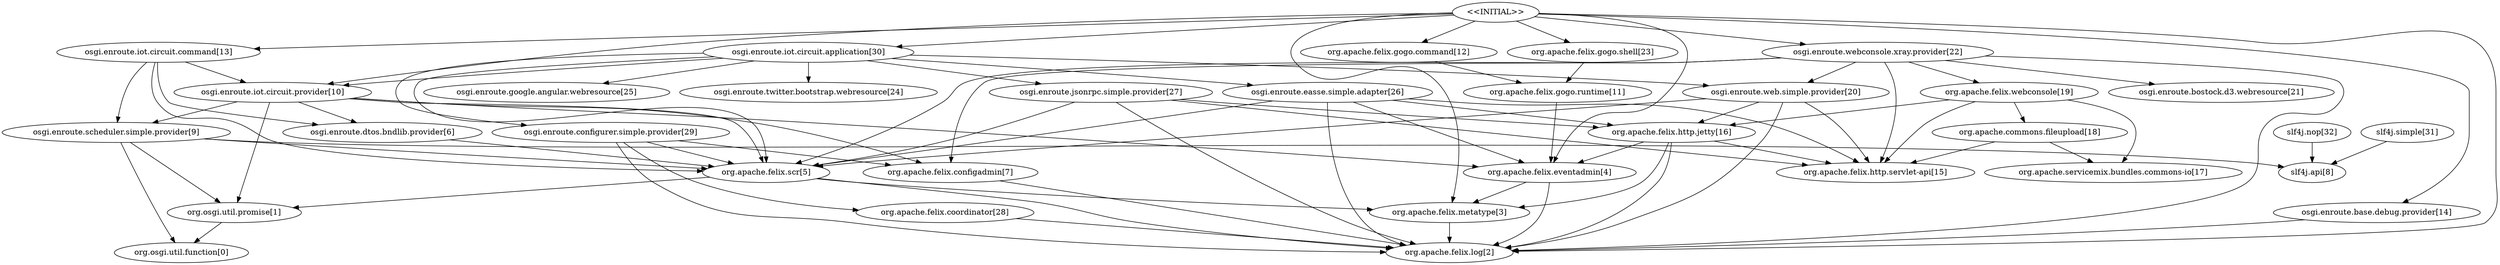 digraph "debug.bndrun" {
  "<<INITIAL>>" -> "org.apache.felix.eventadmin[4]"
  "<<INITIAL>>" -> "org.apache.felix.gogo.command[12]"
  "<<INITIAL>>" -> "osgi.enroute.iot.circuit.command[13]"
  "<<INITIAL>>" -> "org.apache.felix.metatype[3]"
  "<<INITIAL>>" -> "osgi.enroute.base.debug.provider[14]"
  "<<INITIAL>>" -> "org.apache.felix.gogo.shell[23]"
  "<<INITIAL>>" -> "osgi.enroute.webconsole.xray.provider[22]"
  "<<INITIAL>>" -> "osgi.enroute.iot.circuit.application[30]"
  "<<INITIAL>>" -> "osgi.enroute.iot.circuit.provider[10]"
  "<<INITIAL>>" -> "org.apache.felix.log[2]"
  "slf4j.simple[31]" -> "slf4j.api[8]"
  "osgi.enroute.iot.circuit.provider[10]" -> "org.apache.felix.eventadmin[4]"
  "osgi.enroute.iot.circuit.provider[10]" -> "osgi.enroute.dtos.bndlib.provider[6]"
  "osgi.enroute.iot.circuit.provider[10]" -> "osgi.enroute.scheduler.simple.provider[9]"
  "osgi.enroute.iot.circuit.provider[10]" -> "org.apache.felix.configadmin[7]"
  "osgi.enroute.iot.circuit.provider[10]" -> "org.apache.felix.scr[5]"
  "osgi.enroute.iot.circuit.provider[10]" -> "org.osgi.util.promise[1]"
  "org.osgi.util.promise[1]" -> "org.osgi.util.function[0]"
  "org.apache.felix.gogo.runtime[11]" -> "org.apache.felix.eventadmin[4]"
  "org.apache.felix.eventadmin[4]" -> "org.apache.felix.metatype[3]"
  "org.apache.felix.eventadmin[4]" -> "org.apache.felix.log[2]"
  "org.apache.felix.gogo.command[12]" -> "org.apache.felix.gogo.runtime[11]"
  "osgi.enroute.dtos.bndlib.provider[6]" -> "org.apache.felix.scr[5]"
  "osgi.enroute.iot.circuit.command[13]" -> "osgi.enroute.dtos.bndlib.provider[6]"
  "osgi.enroute.iot.circuit.command[13]" -> "osgi.enroute.scheduler.simple.provider[9]"
  "osgi.enroute.iot.circuit.command[13]" -> "org.apache.felix.scr[5]"
  "osgi.enroute.iot.circuit.command[13]" -> "osgi.enroute.iot.circuit.provider[10]"
  "org.apache.felix.configadmin[7]" -> "org.apache.felix.log[2]"
  "osgi.enroute.base.debug.provider[14]" -> "org.apache.felix.log[2]"
  "org.apache.felix.http.jetty[16]" -> "org.apache.felix.eventadmin[4]"
  "org.apache.felix.http.jetty[16]" -> "org.apache.felix.metatype[3]"
  "org.apache.felix.http.jetty[16]" -> "org.apache.felix.http.servlet-api[15]"
  "org.apache.felix.http.jetty[16]" -> "org.apache.felix.log[2]"
  "osgi.enroute.webconsole.xray.provider[22]" -> "org.apache.felix.configadmin[7]"
  "osgi.enroute.webconsole.xray.provider[22]" -> "org.apache.felix.http.servlet-api[15]"
  "osgi.enroute.webconsole.xray.provider[22]" -> "org.apache.felix.scr[5]"
  "osgi.enroute.webconsole.xray.provider[22]" -> "osgi.enroute.web.simple.provider[20]"
  "osgi.enroute.webconsole.xray.provider[22]" -> "osgi.enroute.bostock.d3.webresource[21]"
  "osgi.enroute.webconsole.xray.provider[22]" -> "org.apache.felix.log[2]"
  "osgi.enroute.webconsole.xray.provider[22]" -> "org.apache.felix.webconsole[19]"
  "org.apache.felix.scr[5]" -> "org.apache.felix.metatype[3]"
  "org.apache.felix.scr[5]" -> "org.apache.felix.log[2]"
  "org.apache.felix.scr[5]" -> "org.osgi.util.promise[1]"
  "org.apache.felix.webconsole[19]" -> "org.apache.felix.http.servlet-api[15]"
  "org.apache.felix.webconsole[19]" -> "org.apache.felix.http.jetty[16]"
  "org.apache.felix.webconsole[19]" -> "org.apache.commons.fileupload[18]"
  "org.apache.felix.webconsole[19]" -> "org.apache.servicemix.bundles.commons-io[17]"
  "osgi.enroute.easse.simple.adapter[26]" -> "org.apache.felix.eventadmin[4]"
  "osgi.enroute.easse.simple.adapter[26]" -> "org.apache.felix.http.servlet-api[15]"
  "osgi.enroute.easse.simple.adapter[26]" -> "org.apache.felix.http.jetty[16]"
  "osgi.enroute.easse.simple.adapter[26]" -> "org.apache.felix.scr[5]"
  "osgi.enroute.easse.simple.adapter[26]" -> "org.apache.felix.log[2]"
  "org.apache.felix.coordinator[28]" -> "org.apache.felix.log[2]"
  "slf4j.nop[32]" -> "slf4j.api[8]"
  "osgi.enroute.scheduler.simple.provider[9]" -> "org.osgi.util.function[0]"
  "osgi.enroute.scheduler.simple.provider[9]" -> "slf4j.api[8]"
  "osgi.enroute.scheduler.simple.provider[9]" -> "org.apache.felix.scr[5]"
  "osgi.enroute.scheduler.simple.provider[9]" -> "org.osgi.util.promise[1]"
  "org.apache.felix.metatype[3]" -> "org.apache.felix.log[2]"
  "osgi.enroute.jsonrpc.simple.provider[27]" -> "org.apache.felix.http.servlet-api[15]"
  "osgi.enroute.jsonrpc.simple.provider[27]" -> "org.apache.felix.http.jetty[16]"
  "osgi.enroute.jsonrpc.simple.provider[27]" -> "org.apache.felix.scr[5]"
  "osgi.enroute.jsonrpc.simple.provider[27]" -> "org.apache.felix.log[2]"
  "org.apache.felix.gogo.shell[23]" -> "org.apache.felix.gogo.runtime[11]"
  "osgi.enroute.configurer.simple.provider[29]" -> "org.apache.felix.coordinator[28]"
  "osgi.enroute.configurer.simple.provider[29]" -> "org.apache.felix.configadmin[7]"
  "osgi.enroute.configurer.simple.provider[29]" -> "org.apache.felix.scr[5]"
  "osgi.enroute.configurer.simple.provider[29]" -> "org.apache.felix.log[2]"
  "osgi.enroute.iot.circuit.application[30]" -> "osgi.enroute.jsonrpc.simple.provider[27]"
  "osgi.enroute.iot.circuit.application[30]" -> "osgi.enroute.google.angular.webresource[25]"
  "osgi.enroute.iot.circuit.application[30]" -> "osgi.enroute.twitter.bootstrap.webresource[24]"
  "osgi.enroute.iot.circuit.application[30]" -> "osgi.enroute.configurer.simple.provider[29]"
  "osgi.enroute.iot.circuit.application[30]" -> "org.apache.felix.scr[5]"
  "osgi.enroute.iot.circuit.application[30]" -> "osgi.enroute.web.simple.provider[20]"
  "osgi.enroute.iot.circuit.application[30]" -> "osgi.enroute.iot.circuit.provider[10]"
  "osgi.enroute.iot.circuit.application[30]" -> "osgi.enroute.easse.simple.adapter[26]"
  "osgi.enroute.web.simple.provider[20]" -> "org.apache.felix.http.servlet-api[15]"
  "osgi.enroute.web.simple.provider[20]" -> "org.apache.felix.http.jetty[16]"
  "osgi.enroute.web.simple.provider[20]" -> "org.apache.felix.scr[5]"
  "osgi.enroute.web.simple.provider[20]" -> "org.apache.felix.log[2]"
  "org.apache.commons.fileupload[18]" -> "org.apache.felix.http.servlet-api[15]"
  "org.apache.commons.fileupload[18]" -> "org.apache.servicemix.bundles.commons-io[17]"
}

